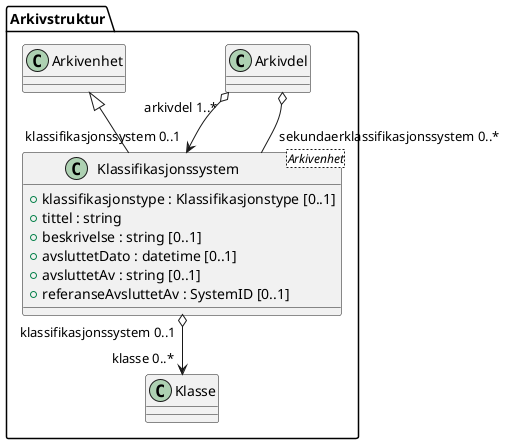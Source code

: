 @startuml
skinparam nodesep 100
class Arkivstruktur.Klassifikasjonssystem <Arkivenhet> {
  +klassifikasjonstype : Klassifikasjonstype [0..1]
  +tittel : string
  +beskrivelse : string [0..1]
  +avsluttetDato : datetime [0..1]
  +avsluttetAv : string [0..1]
  +referanseAvsluttetAv : SystemID [0..1]
}
Arkivstruktur.Arkivdel "arkivdel 1..*" o--> "klassifikasjonssystem 0..1" Arkivstruktur.Klassifikasjonssystem
Arkivstruktur.Arkivdel o-- "sekundaerklassifikasjonssystem 0..*" Arkivstruktur.Klassifikasjonssystem
Arkivstruktur.Arkivenhet <|-- Arkivstruktur.Klassifikasjonssystem
Arkivstruktur.Klassifikasjonssystem "klassifikasjonssystem 0..1" o--> "klasse 0..*" Arkivstruktur.Klasse
@enduml
